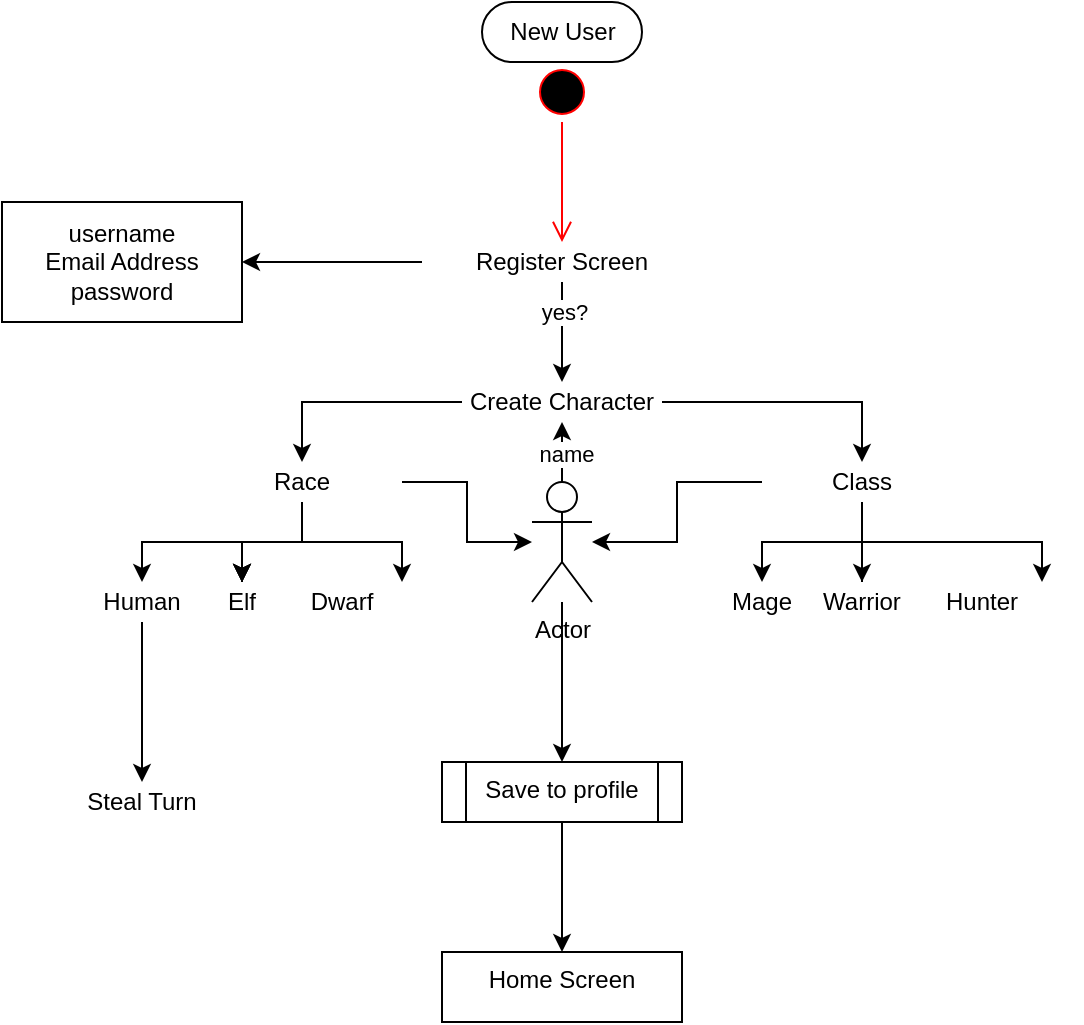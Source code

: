 <mxfile version="13.6.0" type="github">
  <diagram id="dUstYT-019-na-oaoTNE" name="Page-1">
    <mxGraphModel dx="1186" dy="702" grid="1" gridSize="10" guides="1" tooltips="1" connect="1" arrows="1" fold="1" page="1" pageScale="1" pageWidth="850" pageHeight="1100" math="0" shadow="0">
      <root>
        <mxCell id="0" />
        <mxCell id="1" parent="0" />
        <mxCell id="ohQuUK1eftScPE7SB7Xb-1" value="New User" style="html=1;dashed=0;whitespace=wrap;shape=mxgraph.dfd.start" vertex="1" parent="1">
          <mxGeometry x="310" y="80" width="80" height="30" as="geometry" />
        </mxCell>
        <mxCell id="ohQuUK1eftScPE7SB7Xb-2" value="" style="ellipse;html=1;shape=startState;fillColor=#000000;strokeColor=#ff0000;" vertex="1" parent="1">
          <mxGeometry x="335" y="110" width="30" height="30" as="geometry" />
        </mxCell>
        <mxCell id="ohQuUK1eftScPE7SB7Xb-3" value="" style="edgeStyle=orthogonalEdgeStyle;html=1;verticalAlign=bottom;endArrow=open;endSize=8;strokeColor=#ff0000;" edge="1" source="ohQuUK1eftScPE7SB7Xb-2" parent="1">
          <mxGeometry relative="1" as="geometry">
            <mxPoint x="350" y="200" as="targetPoint" />
          </mxGeometry>
        </mxCell>
        <mxCell id="ohQuUK1eftScPE7SB7Xb-6" value="" style="edgeStyle=orthogonalEdgeStyle;rounded=0;orthogonalLoop=1;jettySize=auto;html=1;" edge="1" parent="1" source="ohQuUK1eftScPE7SB7Xb-4">
          <mxGeometry relative="1" as="geometry">
            <mxPoint x="350" y="270" as="targetPoint" />
          </mxGeometry>
        </mxCell>
        <mxCell id="ohQuUK1eftScPE7SB7Xb-9" value="yes?" style="edgeLabel;html=1;align=center;verticalAlign=middle;resizable=0;points=[];" vertex="1" connectable="0" parent="ohQuUK1eftScPE7SB7Xb-6">
          <mxGeometry x="-0.4" y="1" relative="1" as="geometry">
            <mxPoint as="offset" />
          </mxGeometry>
        </mxCell>
        <mxCell id="ohQuUK1eftScPE7SB7Xb-8" value="" style="edgeStyle=orthogonalEdgeStyle;rounded=0;orthogonalLoop=1;jettySize=auto;html=1;" edge="1" parent="1" source="ohQuUK1eftScPE7SB7Xb-4" target="ohQuUK1eftScPE7SB7Xb-7">
          <mxGeometry relative="1" as="geometry" />
        </mxCell>
        <mxCell id="ohQuUK1eftScPE7SB7Xb-4" value="Register Screen" style="text;html=1;strokeColor=none;fillColor=none;align=center;verticalAlign=middle;whiteSpace=wrap;rounded=0;" vertex="1" parent="1">
          <mxGeometry x="280" y="200" width="140" height="20" as="geometry" />
        </mxCell>
        <mxCell id="ohQuUK1eftScPE7SB7Xb-7" value="username&lt;br&gt;Email Address&lt;br&gt;password" style="whiteSpace=wrap;html=1;" vertex="1" parent="1">
          <mxGeometry x="70" y="180" width="120" height="60" as="geometry" />
        </mxCell>
        <mxCell id="ohQuUK1eftScPE7SB7Xb-12" value="" style="edgeStyle=orthogonalEdgeStyle;rounded=0;orthogonalLoop=1;jettySize=auto;html=1;" edge="1" parent="1" source="ohQuUK1eftScPE7SB7Xb-10" target="ohQuUK1eftScPE7SB7Xb-11">
          <mxGeometry relative="1" as="geometry" />
        </mxCell>
        <mxCell id="ohQuUK1eftScPE7SB7Xb-14" value="" style="edgeStyle=orthogonalEdgeStyle;rounded=0;orthogonalLoop=1;jettySize=auto;html=1;" edge="1" parent="1" source="ohQuUK1eftScPE7SB7Xb-10" target="ohQuUK1eftScPE7SB7Xb-13">
          <mxGeometry relative="1" as="geometry" />
        </mxCell>
        <mxCell id="ohQuUK1eftScPE7SB7Xb-10" value="Create Character" style="text;html=1;strokeColor=none;fillColor=none;align=center;verticalAlign=middle;whiteSpace=wrap;rounded=0;" vertex="1" parent="1">
          <mxGeometry x="300" y="270" width="100" height="20" as="geometry" />
        </mxCell>
        <mxCell id="ohQuUK1eftScPE7SB7Xb-34" value="" style="edgeStyle=orthogonalEdgeStyle;rounded=0;orthogonalLoop=1;jettySize=auto;html=1;" edge="1" parent="1" source="ohQuUK1eftScPE7SB7Xb-11" target="ohQuUK1eftScPE7SB7Xb-33">
          <mxGeometry relative="1" as="geometry" />
        </mxCell>
        <mxCell id="ohQuUK1eftScPE7SB7Xb-36" value="" style="edgeStyle=orthogonalEdgeStyle;rounded=0;orthogonalLoop=1;jettySize=auto;html=1;" edge="1" parent="1" source="ohQuUK1eftScPE7SB7Xb-11" target="ohQuUK1eftScPE7SB7Xb-35">
          <mxGeometry relative="1" as="geometry" />
        </mxCell>
        <mxCell id="ohQuUK1eftScPE7SB7Xb-37" value="" style="edgeStyle=orthogonalEdgeStyle;rounded=0;orthogonalLoop=1;jettySize=auto;html=1;" edge="1" parent="1" source="ohQuUK1eftScPE7SB7Xb-11" target="ohQuUK1eftScPE7SB7Xb-35">
          <mxGeometry relative="1" as="geometry" />
        </mxCell>
        <mxCell id="ohQuUK1eftScPE7SB7Xb-38" value="" style="edgeStyle=orthogonalEdgeStyle;rounded=0;orthogonalLoop=1;jettySize=auto;html=1;" edge="1" parent="1" source="ohQuUK1eftScPE7SB7Xb-11" target="ohQuUK1eftScPE7SB7Xb-35">
          <mxGeometry relative="1" as="geometry" />
        </mxCell>
        <mxCell id="ohQuUK1eftScPE7SB7Xb-39" value="" style="edgeStyle=orthogonalEdgeStyle;rounded=0;orthogonalLoop=1;jettySize=auto;html=1;" edge="1" parent="1" source="ohQuUK1eftScPE7SB7Xb-11" target="ohQuUK1eftScPE7SB7Xb-35">
          <mxGeometry relative="1" as="geometry" />
        </mxCell>
        <mxCell id="ohQuUK1eftScPE7SB7Xb-55" value="" style="edgeStyle=orthogonalEdgeStyle;rounded=0;orthogonalLoop=1;jettySize=auto;html=1;" edge="1" parent="1" source="ohQuUK1eftScPE7SB7Xb-11" target="ohQuUK1eftScPE7SB7Xb-47">
          <mxGeometry relative="1" as="geometry" />
        </mxCell>
        <mxCell id="ohQuUK1eftScPE7SB7Xb-11" value="Race" style="text;html=1;strokeColor=none;fillColor=none;align=center;verticalAlign=middle;whiteSpace=wrap;rounded=0;" vertex="1" parent="1">
          <mxGeometry x="170" y="310" width="100" height="20" as="geometry" />
        </mxCell>
        <mxCell id="ohQuUK1eftScPE7SB7Xb-26" value="" style="edgeStyle=orthogonalEdgeStyle;rounded=0;orthogonalLoop=1;jettySize=auto;html=1;" edge="1" parent="1" source="ohQuUK1eftScPE7SB7Xb-13" target="ohQuUK1eftScPE7SB7Xb-25">
          <mxGeometry relative="1" as="geometry" />
        </mxCell>
        <mxCell id="ohQuUK1eftScPE7SB7Xb-28" value="" style="edgeStyle=orthogonalEdgeStyle;rounded=0;orthogonalLoop=1;jettySize=auto;html=1;" edge="1" parent="1" source="ohQuUK1eftScPE7SB7Xb-13" target="ohQuUK1eftScPE7SB7Xb-27">
          <mxGeometry relative="1" as="geometry" />
        </mxCell>
        <mxCell id="ohQuUK1eftScPE7SB7Xb-56" value="" style="edgeStyle=orthogonalEdgeStyle;rounded=0;orthogonalLoop=1;jettySize=auto;html=1;" edge="1" parent="1" source="ohQuUK1eftScPE7SB7Xb-13" target="ohQuUK1eftScPE7SB7Xb-47">
          <mxGeometry relative="1" as="geometry" />
        </mxCell>
        <mxCell id="ohQuUK1eftScPE7SB7Xb-13" value="Class" style="text;html=1;strokeColor=none;fillColor=none;align=center;verticalAlign=middle;whiteSpace=wrap;rounded=0;" vertex="1" parent="1">
          <mxGeometry x="450" y="310" width="100" height="20" as="geometry" />
        </mxCell>
        <mxCell id="ohQuUK1eftScPE7SB7Xb-15" style="edgeStyle=orthogonalEdgeStyle;rounded=0;orthogonalLoop=1;jettySize=auto;html=1;exitX=0.5;exitY=1;exitDx=0;exitDy=0;" edge="1" parent="1" source="ohQuUK1eftScPE7SB7Xb-13" target="ohQuUK1eftScPE7SB7Xb-13">
          <mxGeometry relative="1" as="geometry" />
        </mxCell>
        <mxCell id="ohQuUK1eftScPE7SB7Xb-25" value="Mage" style="text;html=1;strokeColor=none;fillColor=none;align=center;verticalAlign=middle;whiteSpace=wrap;rounded=0;" vertex="1" parent="1">
          <mxGeometry x="400" y="370" width="100" height="20" as="geometry" />
        </mxCell>
        <mxCell id="ohQuUK1eftScPE7SB7Xb-44" value="" style="edgeStyle=orthogonalEdgeStyle;rounded=0;orthogonalLoop=1;jettySize=auto;html=1;" edge="1" parent="1" source="ohQuUK1eftScPE7SB7Xb-27" target="ohQuUK1eftScPE7SB7Xb-43">
          <mxGeometry relative="1" as="geometry">
            <Array as="points">
              <mxPoint x="500" y="350" />
              <mxPoint x="590" y="350" />
            </Array>
          </mxGeometry>
        </mxCell>
        <mxCell id="ohQuUK1eftScPE7SB7Xb-27" value="Warrior" style="text;html=1;strokeColor=none;fillColor=none;align=center;verticalAlign=middle;whiteSpace=wrap;rounded=0;" vertex="1" parent="1">
          <mxGeometry x="450" y="370" width="100" height="20" as="geometry" />
        </mxCell>
        <mxCell id="ohQuUK1eftScPE7SB7Xb-60" value="" style="edgeStyle=orthogonalEdgeStyle;rounded=0;orthogonalLoop=1;jettySize=auto;html=1;" edge="1" parent="1" source="ohQuUK1eftScPE7SB7Xb-33" target="ohQuUK1eftScPE7SB7Xb-59">
          <mxGeometry relative="1" as="geometry" />
        </mxCell>
        <mxCell id="ohQuUK1eftScPE7SB7Xb-33" value="Human" style="text;html=1;strokeColor=none;fillColor=none;align=center;verticalAlign=middle;whiteSpace=wrap;rounded=0;" vertex="1" parent="1">
          <mxGeometry x="90" y="370" width="100" height="20" as="geometry" />
        </mxCell>
        <mxCell id="ohQuUK1eftScPE7SB7Xb-41" value="" style="edgeStyle=orthogonalEdgeStyle;rounded=0;orthogonalLoop=1;jettySize=auto;html=1;" edge="1" parent="1" source="ohQuUK1eftScPE7SB7Xb-35" target="ohQuUK1eftScPE7SB7Xb-40">
          <mxGeometry relative="1" as="geometry">
            <Array as="points">
              <mxPoint x="190" y="350" />
              <mxPoint x="270" y="350" />
            </Array>
          </mxGeometry>
        </mxCell>
        <mxCell id="ohQuUK1eftScPE7SB7Xb-35" value="Elf" style="text;html=1;strokeColor=none;fillColor=none;align=center;verticalAlign=middle;whiteSpace=wrap;rounded=0;" vertex="1" parent="1">
          <mxGeometry x="140" y="370" width="100" height="20" as="geometry" />
        </mxCell>
        <mxCell id="ohQuUK1eftScPE7SB7Xb-40" value="Dwarf" style="text;html=1;strokeColor=none;fillColor=none;align=center;verticalAlign=middle;whiteSpace=wrap;rounded=0;" vertex="1" parent="1">
          <mxGeometry x="190" y="370" width="100" height="20" as="geometry" />
        </mxCell>
        <mxCell id="ohQuUK1eftScPE7SB7Xb-43" value="Hunter" style="text;html=1;strokeColor=none;fillColor=none;align=center;verticalAlign=middle;whiteSpace=wrap;rounded=0;" vertex="1" parent="1">
          <mxGeometry x="510" y="370" width="100" height="20" as="geometry" />
        </mxCell>
        <mxCell id="ohQuUK1eftScPE7SB7Xb-46" style="edgeStyle=orthogonalEdgeStyle;rounded=0;orthogonalLoop=1;jettySize=auto;html=1;exitX=0.5;exitY=1;exitDx=0;exitDy=0;" edge="1" parent="1" source="ohQuUK1eftScPE7SB7Xb-43" target="ohQuUK1eftScPE7SB7Xb-43">
          <mxGeometry relative="1" as="geometry" />
        </mxCell>
        <mxCell id="ohQuUK1eftScPE7SB7Xb-53" value="" style="edgeStyle=orthogonalEdgeStyle;rounded=0;orthogonalLoop=1;jettySize=auto;html=1;" edge="1" parent="1" source="ohQuUK1eftScPE7SB7Xb-47" target="ohQuUK1eftScPE7SB7Xb-10">
          <mxGeometry relative="1" as="geometry" />
        </mxCell>
        <mxCell id="ohQuUK1eftScPE7SB7Xb-54" value="name" style="edgeLabel;html=1;align=center;verticalAlign=middle;resizable=0;points=[];" vertex="1" connectable="0" parent="ohQuUK1eftScPE7SB7Xb-53">
          <mxGeometry x="0.36" y="-2" relative="1" as="geometry">
            <mxPoint as="offset" />
          </mxGeometry>
        </mxCell>
        <mxCell id="ohQuUK1eftScPE7SB7Xb-62" value="" style="edgeStyle=orthogonalEdgeStyle;rounded=0;orthogonalLoop=1;jettySize=auto;html=1;" edge="1" parent="1" source="ohQuUK1eftScPE7SB7Xb-47" target="ohQuUK1eftScPE7SB7Xb-61">
          <mxGeometry relative="1" as="geometry" />
        </mxCell>
        <mxCell id="ohQuUK1eftScPE7SB7Xb-47" value="Actor" style="shape=umlActor;verticalLabelPosition=bottom;verticalAlign=top;html=1;outlineConnect=0;" vertex="1" parent="1">
          <mxGeometry x="335" y="320" width="30" height="60" as="geometry" />
        </mxCell>
        <mxCell id="ohQuUK1eftScPE7SB7Xb-59" value="Steal Turn" style="text;html=1;strokeColor=none;fillColor=none;align=center;verticalAlign=middle;whiteSpace=wrap;rounded=0;" vertex="1" parent="1">
          <mxGeometry x="90" y="470" width="100" height="20" as="geometry" />
        </mxCell>
        <mxCell id="ohQuUK1eftScPE7SB7Xb-64" value="" style="edgeStyle=orthogonalEdgeStyle;rounded=0;orthogonalLoop=1;jettySize=auto;html=1;" edge="1" parent="1" source="ohQuUK1eftScPE7SB7Xb-61" target="ohQuUK1eftScPE7SB7Xb-63">
          <mxGeometry relative="1" as="geometry" />
        </mxCell>
        <mxCell id="ohQuUK1eftScPE7SB7Xb-61" value="Save to profile" style="shape=process;whiteSpace=wrap;html=1;backgroundOutline=1;verticalAlign=top;" vertex="1" parent="1">
          <mxGeometry x="290" y="460" width="120" height="30" as="geometry" />
        </mxCell>
        <mxCell id="ohQuUK1eftScPE7SB7Xb-63" value="Home Screen" style="whiteSpace=wrap;html=1;verticalAlign=top;" vertex="1" parent="1">
          <mxGeometry x="290" y="555" width="120" height="35" as="geometry" />
        </mxCell>
      </root>
    </mxGraphModel>
  </diagram>
</mxfile>
